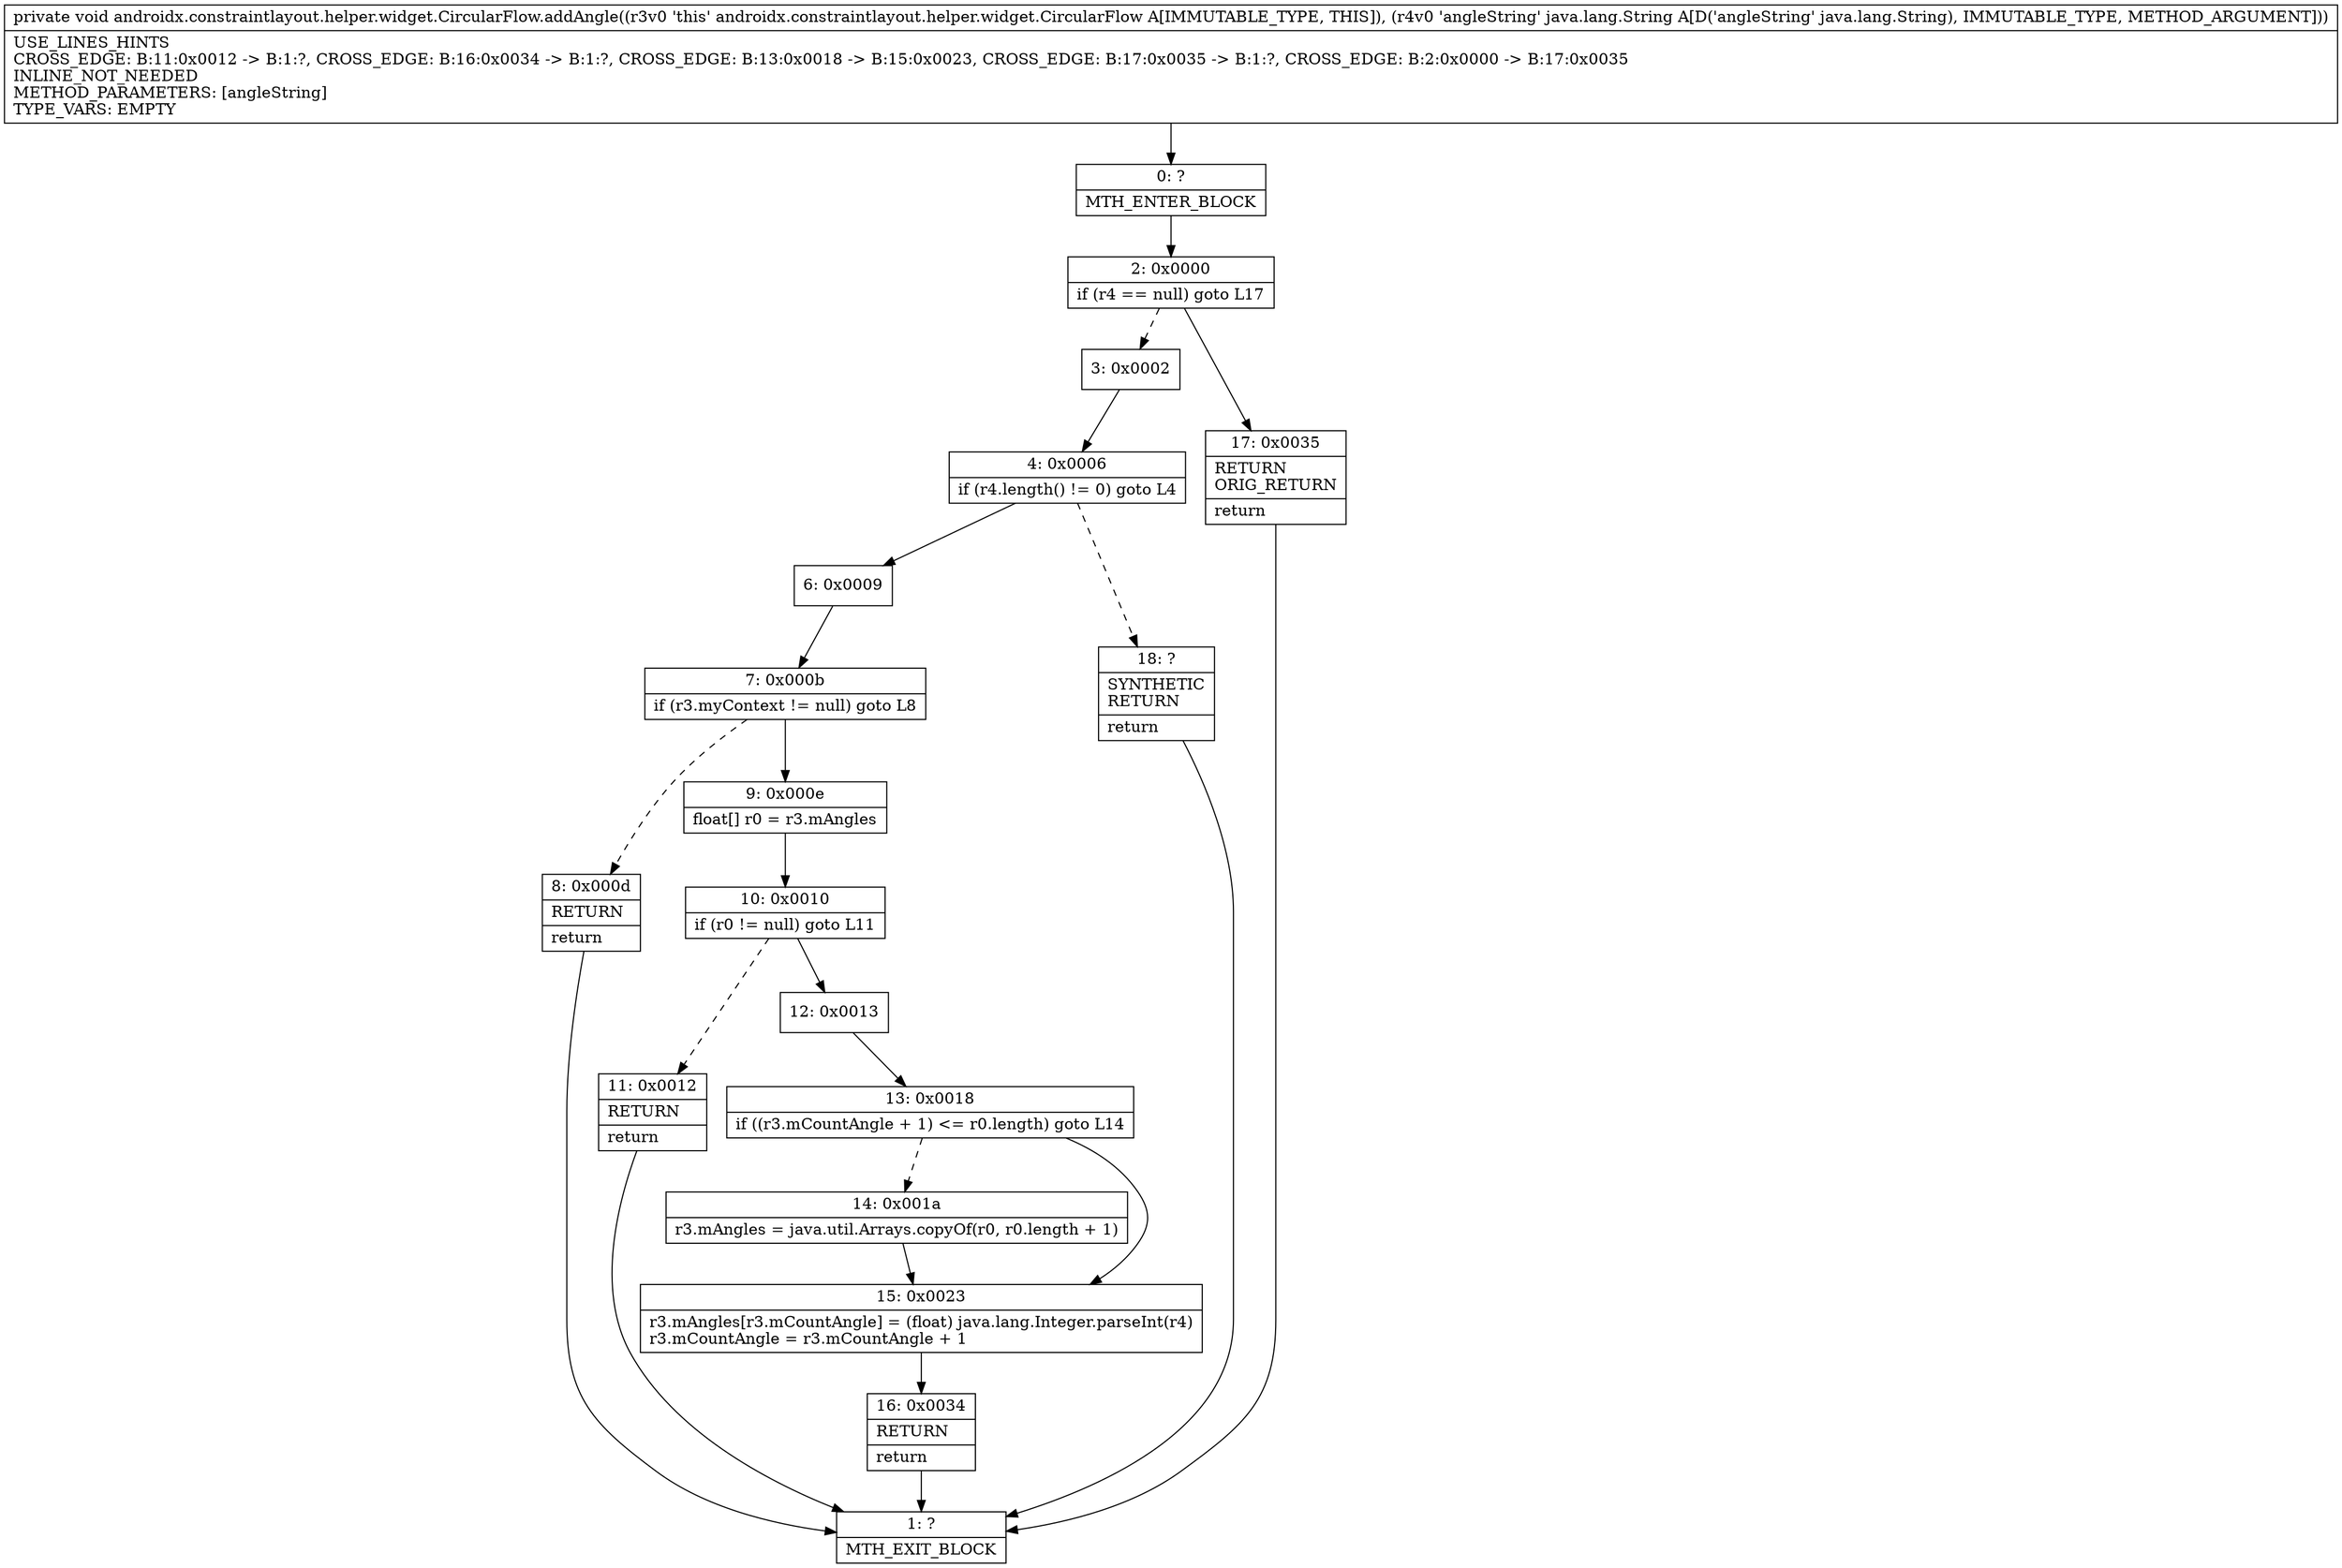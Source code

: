 digraph "CFG forandroidx.constraintlayout.helper.widget.CircularFlow.addAngle(Ljava\/lang\/String;)V" {
Node_0 [shape=record,label="{0\:\ ?|MTH_ENTER_BLOCK\l}"];
Node_2 [shape=record,label="{2\:\ 0x0000|if (r4 == null) goto L17\l}"];
Node_3 [shape=record,label="{3\:\ 0x0002}"];
Node_4 [shape=record,label="{4\:\ 0x0006|if (r4.length() != 0) goto L4\l}"];
Node_6 [shape=record,label="{6\:\ 0x0009}"];
Node_7 [shape=record,label="{7\:\ 0x000b|if (r3.myContext != null) goto L8\l}"];
Node_8 [shape=record,label="{8\:\ 0x000d|RETURN\l|return\l}"];
Node_1 [shape=record,label="{1\:\ ?|MTH_EXIT_BLOCK\l}"];
Node_9 [shape=record,label="{9\:\ 0x000e|float[] r0 = r3.mAngles\l}"];
Node_10 [shape=record,label="{10\:\ 0x0010|if (r0 != null) goto L11\l}"];
Node_11 [shape=record,label="{11\:\ 0x0012|RETURN\l|return\l}"];
Node_12 [shape=record,label="{12\:\ 0x0013}"];
Node_13 [shape=record,label="{13\:\ 0x0018|if ((r3.mCountAngle + 1) \<= r0.length) goto L14\l}"];
Node_14 [shape=record,label="{14\:\ 0x001a|r3.mAngles = java.util.Arrays.copyOf(r0, r0.length + 1)\l}"];
Node_15 [shape=record,label="{15\:\ 0x0023|r3.mAngles[r3.mCountAngle] = (float) java.lang.Integer.parseInt(r4)\lr3.mCountAngle = r3.mCountAngle + 1\l}"];
Node_16 [shape=record,label="{16\:\ 0x0034|RETURN\l|return\l}"];
Node_18 [shape=record,label="{18\:\ ?|SYNTHETIC\lRETURN\l|return\l}"];
Node_17 [shape=record,label="{17\:\ 0x0035|RETURN\lORIG_RETURN\l|return\l}"];
MethodNode[shape=record,label="{private void androidx.constraintlayout.helper.widget.CircularFlow.addAngle((r3v0 'this' androidx.constraintlayout.helper.widget.CircularFlow A[IMMUTABLE_TYPE, THIS]), (r4v0 'angleString' java.lang.String A[D('angleString' java.lang.String), IMMUTABLE_TYPE, METHOD_ARGUMENT]))  | USE_LINES_HINTS\lCROSS_EDGE: B:11:0x0012 \-\> B:1:?, CROSS_EDGE: B:16:0x0034 \-\> B:1:?, CROSS_EDGE: B:13:0x0018 \-\> B:15:0x0023, CROSS_EDGE: B:17:0x0035 \-\> B:1:?, CROSS_EDGE: B:2:0x0000 \-\> B:17:0x0035\lINLINE_NOT_NEEDED\lMETHOD_PARAMETERS: [angleString]\lTYPE_VARS: EMPTY\l}"];
MethodNode -> Node_0;Node_0 -> Node_2;
Node_2 -> Node_3[style=dashed];
Node_2 -> Node_17;
Node_3 -> Node_4;
Node_4 -> Node_6;
Node_4 -> Node_18[style=dashed];
Node_6 -> Node_7;
Node_7 -> Node_8[style=dashed];
Node_7 -> Node_9;
Node_8 -> Node_1;
Node_9 -> Node_10;
Node_10 -> Node_11[style=dashed];
Node_10 -> Node_12;
Node_11 -> Node_1;
Node_12 -> Node_13;
Node_13 -> Node_14[style=dashed];
Node_13 -> Node_15;
Node_14 -> Node_15;
Node_15 -> Node_16;
Node_16 -> Node_1;
Node_18 -> Node_1;
Node_17 -> Node_1;
}

